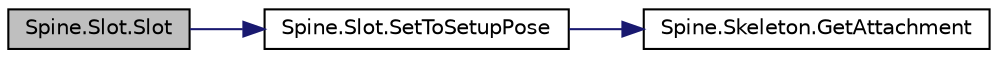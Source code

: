 digraph "Spine.Slot.Slot"
{
 // LATEX_PDF_SIZE
  edge [fontname="Helvetica",fontsize="10",labelfontname="Helvetica",labelfontsize="10"];
  node [fontname="Helvetica",fontsize="10",shape=record];
  rankdir="LR";
  Node1 [label="Spine.Slot.Slot",height=0.2,width=0.4,color="black", fillcolor="grey75", style="filled", fontcolor="black",tooltip=" "];
  Node1 -> Node2 [color="midnightblue",fontsize="10",style="solid",fontname="Helvetica"];
  Node2 [label="Spine.Slot.SetToSetupPose",height=0.2,width=0.4,color="black", fillcolor="white", style="filled",URL="$class_spine_1_1_slot.html#a279764b85e2c39a837f980079ba7c1ae",tooltip=" "];
  Node2 -> Node3 [color="midnightblue",fontsize="10",style="solid",fontname="Helvetica"];
  Node3 [label="Spine.Skeleton.GetAttachment",height=0.2,width=0.4,color="black", fillcolor="white", style="filled",URL="$class_spine_1_1_skeleton.html#a49a6dfe7d4e66ba8d142541022f17a82",tooltip="May be null."];
}

